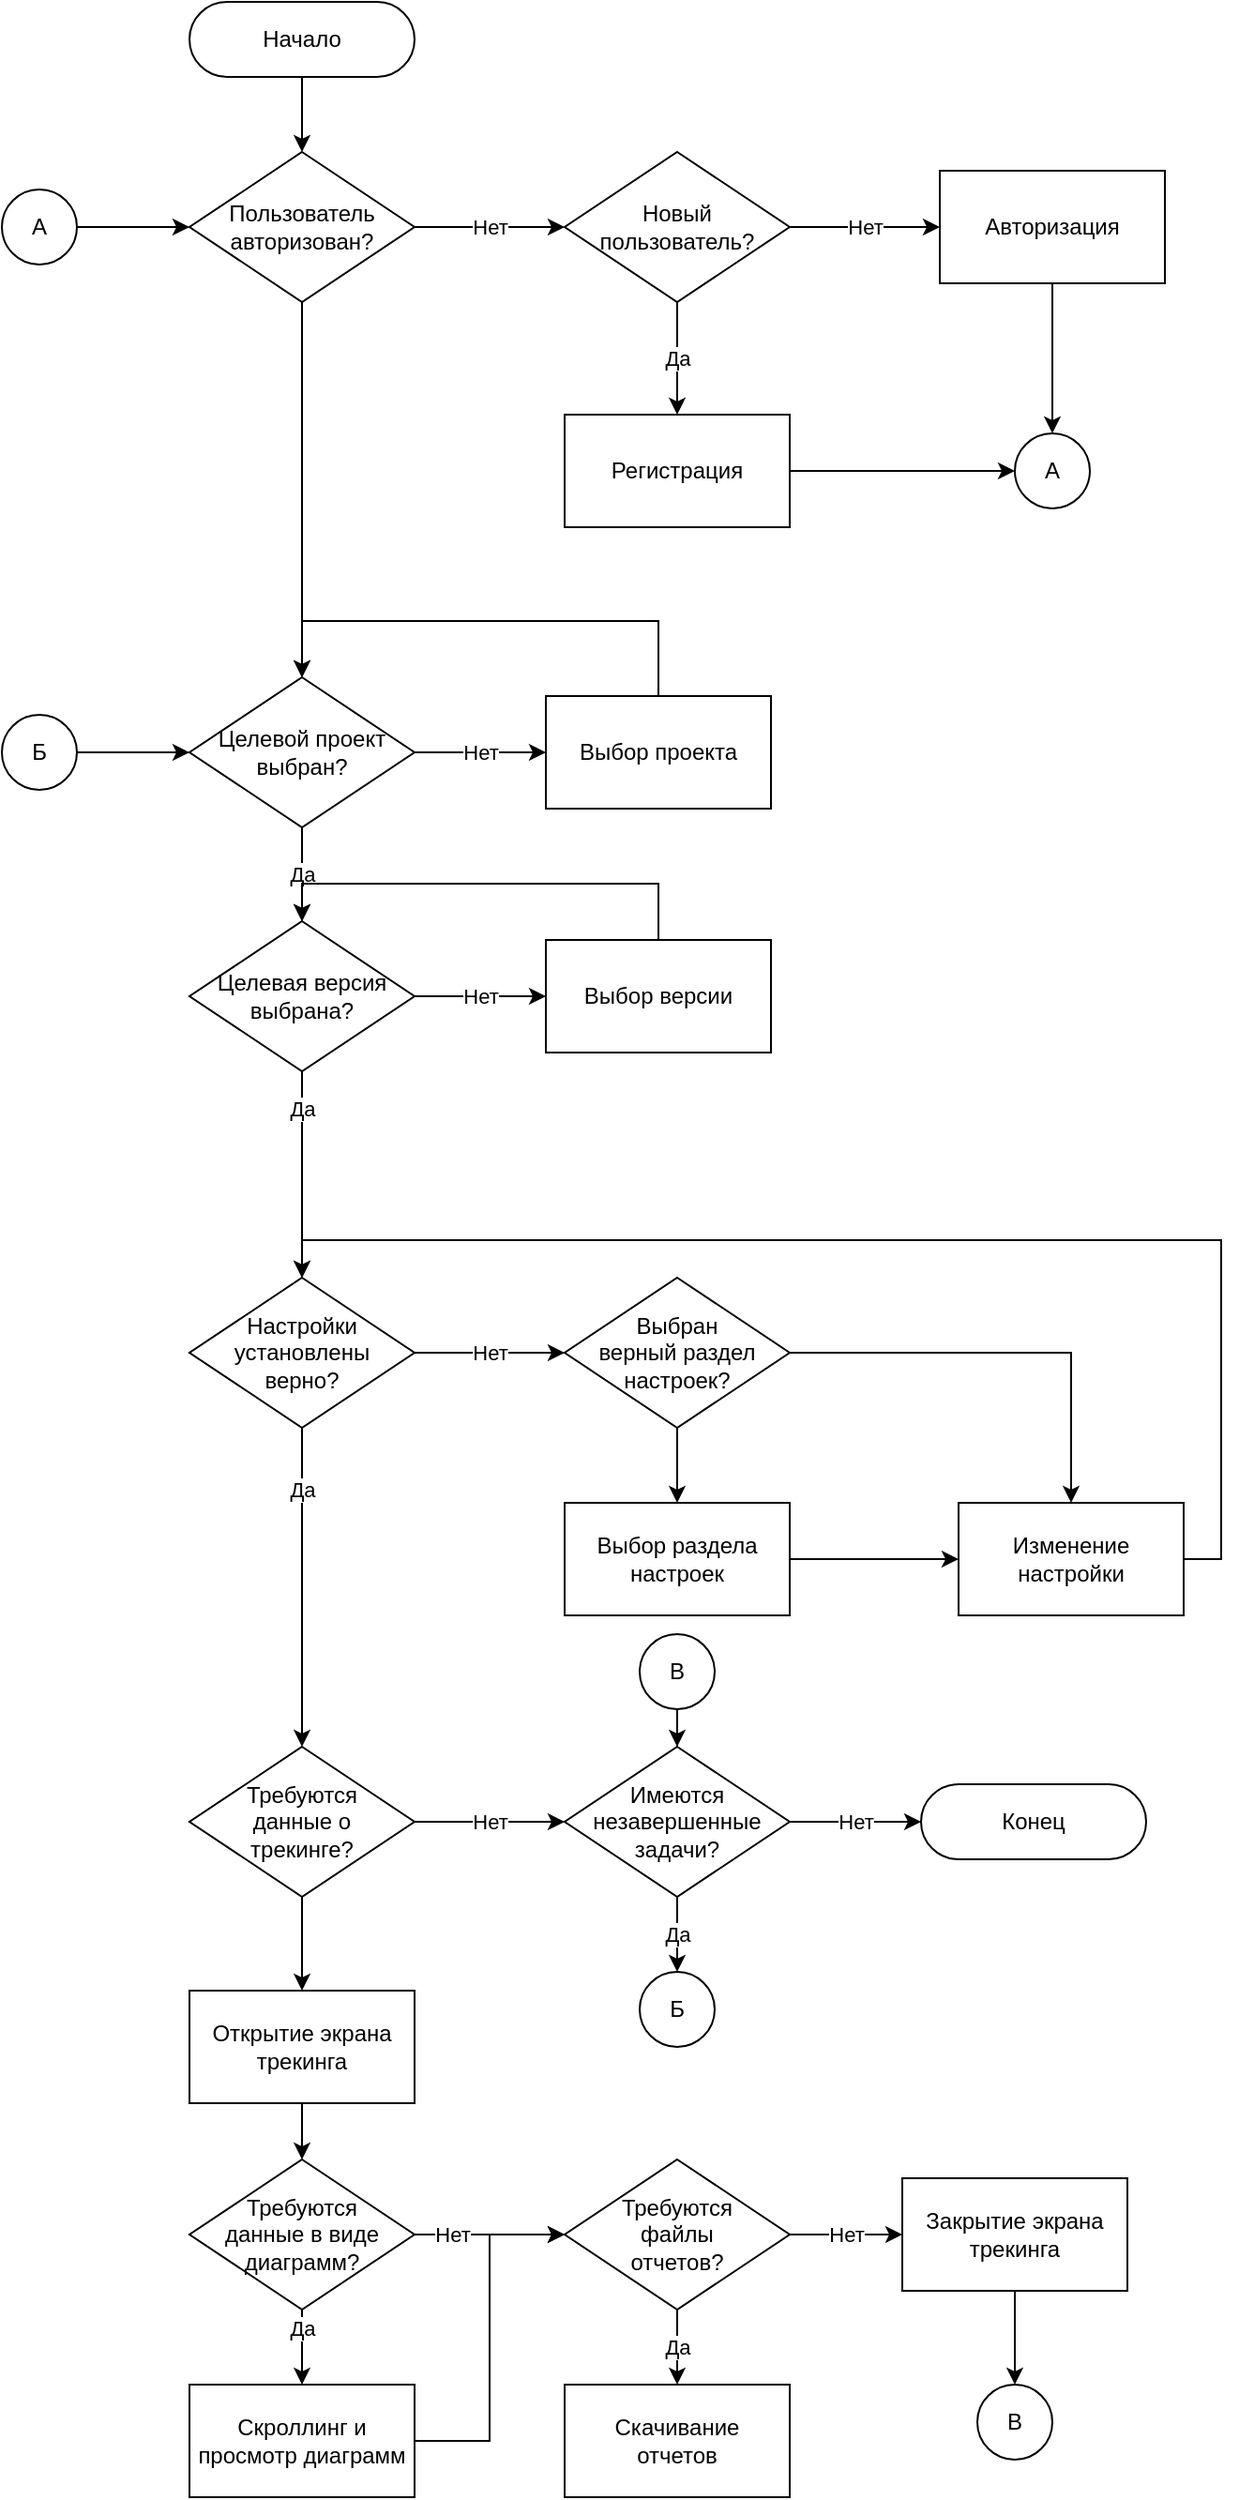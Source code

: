 <mxfile version="25.0.3">
  <diagram name="Страница — 1" id="1AmGuX-M33beoDi-ly7P">
    <mxGraphModel dx="1272" dy="744" grid="1" gridSize="10" guides="1" tooltips="1" connect="1" arrows="1" fold="1" page="1" pageScale="1" pageWidth="827" pageHeight="1169" math="0" shadow="0">
      <root>
        <mxCell id="0" />
        <mxCell id="1" parent="0" />
        <mxCell id="b-_eJdSejZDmNtvs8TMw-5" style="edgeStyle=orthogonalEdgeStyle;rounded=0;orthogonalLoop=1;jettySize=auto;html=1;" edge="1" parent="1" source="b-_eJdSejZDmNtvs8TMw-1" target="b-_eJdSejZDmNtvs8TMw-2">
          <mxGeometry relative="1" as="geometry" />
        </mxCell>
        <mxCell id="b-_eJdSejZDmNtvs8TMw-1" value="Начало" style="rounded=1;whiteSpace=wrap;html=1;arcSize=50;" vertex="1" parent="1">
          <mxGeometry x="240" y="120" width="120" height="40" as="geometry" />
        </mxCell>
        <mxCell id="b-_eJdSejZDmNtvs8TMw-4" value="Нет" style="edgeStyle=orthogonalEdgeStyle;rounded=0;orthogonalLoop=1;jettySize=auto;html=1;" edge="1" parent="1" source="b-_eJdSejZDmNtvs8TMw-2" target="b-_eJdSejZDmNtvs8TMw-3">
          <mxGeometry relative="1" as="geometry" />
        </mxCell>
        <mxCell id="b-_eJdSejZDmNtvs8TMw-17" style="edgeStyle=orthogonalEdgeStyle;rounded=0;orthogonalLoop=1;jettySize=auto;html=1;" edge="1" parent="1" source="b-_eJdSejZDmNtvs8TMw-2" target="b-_eJdSejZDmNtvs8TMw-16">
          <mxGeometry relative="1" as="geometry" />
        </mxCell>
        <mxCell id="b-_eJdSejZDmNtvs8TMw-2" value="Пользователь авторизован?" style="rhombus;whiteSpace=wrap;html=1;" vertex="1" parent="1">
          <mxGeometry x="240" y="200" width="120" height="80" as="geometry" />
        </mxCell>
        <mxCell id="b-_eJdSejZDmNtvs8TMw-7" value="Нет" style="edgeStyle=orthogonalEdgeStyle;rounded=0;orthogonalLoop=1;jettySize=auto;html=1;" edge="1" parent="1" source="b-_eJdSejZDmNtvs8TMw-3" target="b-_eJdSejZDmNtvs8TMw-6">
          <mxGeometry relative="1" as="geometry" />
        </mxCell>
        <mxCell id="b-_eJdSejZDmNtvs8TMw-9" value="Да" style="edgeStyle=orthogonalEdgeStyle;rounded=0;orthogonalLoop=1;jettySize=auto;html=1;" edge="1" parent="1" source="b-_eJdSejZDmNtvs8TMw-3" target="b-_eJdSejZDmNtvs8TMw-8">
          <mxGeometry relative="1" as="geometry" />
        </mxCell>
        <mxCell id="b-_eJdSejZDmNtvs8TMw-3" value="Новый пользователь?" style="rhombus;whiteSpace=wrap;html=1;" vertex="1" parent="1">
          <mxGeometry x="440" y="200" width="120" height="80" as="geometry" />
        </mxCell>
        <mxCell id="b-_eJdSejZDmNtvs8TMw-14" style="edgeStyle=orthogonalEdgeStyle;rounded=0;orthogonalLoop=1;jettySize=auto;html=1;entryX=0.5;entryY=0;entryDx=0;entryDy=0;" edge="1" parent="1" source="b-_eJdSejZDmNtvs8TMw-6" target="b-_eJdSejZDmNtvs8TMw-10">
          <mxGeometry relative="1" as="geometry" />
        </mxCell>
        <mxCell id="b-_eJdSejZDmNtvs8TMw-6" value="Авторизация" style="rounded=0;whiteSpace=wrap;html=1;" vertex="1" parent="1">
          <mxGeometry x="640" y="210" width="120" height="60" as="geometry" />
        </mxCell>
        <mxCell id="b-_eJdSejZDmNtvs8TMw-11" value="" style="edgeStyle=orthogonalEdgeStyle;rounded=0;orthogonalLoop=1;jettySize=auto;html=1;" edge="1" parent="1" source="b-_eJdSejZDmNtvs8TMw-8" target="b-_eJdSejZDmNtvs8TMw-10">
          <mxGeometry relative="1" as="geometry" />
        </mxCell>
        <mxCell id="b-_eJdSejZDmNtvs8TMw-8" value="Регистрация" style="rounded=0;whiteSpace=wrap;html=1;" vertex="1" parent="1">
          <mxGeometry x="440" y="340" width="120" height="60" as="geometry" />
        </mxCell>
        <mxCell id="b-_eJdSejZDmNtvs8TMw-10" value="А" style="ellipse;whiteSpace=wrap;html=1;rounded=0;" vertex="1" parent="1">
          <mxGeometry x="680" y="350" width="40" height="40" as="geometry" />
        </mxCell>
        <mxCell id="b-_eJdSejZDmNtvs8TMw-13" style="edgeStyle=orthogonalEdgeStyle;rounded=0;orthogonalLoop=1;jettySize=auto;html=1;" edge="1" parent="1" source="b-_eJdSejZDmNtvs8TMw-12" target="b-_eJdSejZDmNtvs8TMw-2">
          <mxGeometry relative="1" as="geometry" />
        </mxCell>
        <mxCell id="b-_eJdSejZDmNtvs8TMw-12" value="А" style="ellipse;whiteSpace=wrap;html=1;rounded=0;" vertex="1" parent="1">
          <mxGeometry x="140" y="220" width="40" height="40" as="geometry" />
        </mxCell>
        <mxCell id="b-_eJdSejZDmNtvs8TMw-19" value="Нет" style="edgeStyle=orthogonalEdgeStyle;rounded=0;orthogonalLoop=1;jettySize=auto;html=1;" edge="1" parent="1" source="b-_eJdSejZDmNtvs8TMw-16" target="b-_eJdSejZDmNtvs8TMw-18">
          <mxGeometry relative="1" as="geometry" />
        </mxCell>
        <mxCell id="b-_eJdSejZDmNtvs8TMw-23" value="Да" style="edgeStyle=orthogonalEdgeStyle;rounded=0;orthogonalLoop=1;jettySize=auto;html=1;" edge="1" parent="1" source="b-_eJdSejZDmNtvs8TMw-16" target="b-_eJdSejZDmNtvs8TMw-22">
          <mxGeometry relative="1" as="geometry" />
        </mxCell>
        <mxCell id="b-_eJdSejZDmNtvs8TMw-16" value="Целевой проект выбран?" style="rhombus;whiteSpace=wrap;html=1;" vertex="1" parent="1">
          <mxGeometry x="240" y="480" width="120" height="80" as="geometry" />
        </mxCell>
        <mxCell id="b-_eJdSejZDmNtvs8TMw-20" style="edgeStyle=orthogonalEdgeStyle;rounded=0;orthogonalLoop=1;jettySize=auto;html=1;entryX=0.5;entryY=0;entryDx=0;entryDy=0;" edge="1" parent="1" source="b-_eJdSejZDmNtvs8TMw-18" target="b-_eJdSejZDmNtvs8TMw-16">
          <mxGeometry relative="1" as="geometry">
            <Array as="points">
              <mxPoint x="490" y="450" />
              <mxPoint x="300" y="450" />
            </Array>
          </mxGeometry>
        </mxCell>
        <mxCell id="b-_eJdSejZDmNtvs8TMw-18" value="Выбор проекта" style="rounded=0;whiteSpace=wrap;html=1;" vertex="1" parent="1">
          <mxGeometry x="430" y="490" width="120" height="60" as="geometry" />
        </mxCell>
        <mxCell id="b-_eJdSejZDmNtvs8TMw-25" value="Нет" style="edgeStyle=orthogonalEdgeStyle;rounded=0;orthogonalLoop=1;jettySize=auto;html=1;" edge="1" parent="1" source="b-_eJdSejZDmNtvs8TMw-22" target="b-_eJdSejZDmNtvs8TMw-24">
          <mxGeometry relative="1" as="geometry" />
        </mxCell>
        <mxCell id="b-_eJdSejZDmNtvs8TMw-28" value="Да" style="edgeStyle=orthogonalEdgeStyle;rounded=0;orthogonalLoop=1;jettySize=auto;html=1;" edge="1" parent="1" source="b-_eJdSejZDmNtvs8TMw-22" target="b-_eJdSejZDmNtvs8TMw-27">
          <mxGeometry x="-0.636" relative="1" as="geometry">
            <mxPoint as="offset" />
          </mxGeometry>
        </mxCell>
        <mxCell id="b-_eJdSejZDmNtvs8TMw-22" value="Целевая версия выбрана?" style="rhombus;whiteSpace=wrap;html=1;" vertex="1" parent="1">
          <mxGeometry x="240" y="610" width="120" height="80" as="geometry" />
        </mxCell>
        <mxCell id="b-_eJdSejZDmNtvs8TMw-26" style="edgeStyle=orthogonalEdgeStyle;rounded=0;orthogonalLoop=1;jettySize=auto;html=1;entryX=0.5;entryY=0;entryDx=0;entryDy=0;" edge="1" parent="1" source="b-_eJdSejZDmNtvs8TMw-24" target="b-_eJdSejZDmNtvs8TMw-22">
          <mxGeometry relative="1" as="geometry">
            <Array as="points">
              <mxPoint x="490" y="590" />
              <mxPoint x="300" y="590" />
            </Array>
          </mxGeometry>
        </mxCell>
        <mxCell id="b-_eJdSejZDmNtvs8TMw-24" value="Выбор версии" style="rounded=0;whiteSpace=wrap;html=1;" vertex="1" parent="1">
          <mxGeometry x="430" y="620" width="120" height="60" as="geometry" />
        </mxCell>
        <mxCell id="b-_eJdSejZDmNtvs8TMw-34" value="Нет" style="edgeStyle=orthogonalEdgeStyle;rounded=0;orthogonalLoop=1;jettySize=auto;html=1;" edge="1" parent="1" source="b-_eJdSejZDmNtvs8TMw-27" target="b-_eJdSejZDmNtvs8TMw-33">
          <mxGeometry relative="1" as="geometry" />
        </mxCell>
        <mxCell id="b-_eJdSejZDmNtvs8TMw-43" value="Да" style="edgeStyle=orthogonalEdgeStyle;rounded=0;orthogonalLoop=1;jettySize=auto;html=1;" edge="1" parent="1" source="b-_eJdSejZDmNtvs8TMw-27" target="b-_eJdSejZDmNtvs8TMw-42">
          <mxGeometry x="-0.6" relative="1" as="geometry">
            <mxPoint y="-1" as="offset" />
          </mxGeometry>
        </mxCell>
        <mxCell id="b-_eJdSejZDmNtvs8TMw-27" value="Настройки установлены&lt;div&gt;верно?&lt;/div&gt;" style="rhombus;whiteSpace=wrap;html=1;" vertex="1" parent="1">
          <mxGeometry x="240" y="800" width="120" height="80" as="geometry" />
        </mxCell>
        <mxCell id="b-_eJdSejZDmNtvs8TMw-36" value="" style="edgeStyle=orthogonalEdgeStyle;rounded=0;orthogonalLoop=1;jettySize=auto;html=1;" edge="1" parent="1" source="b-_eJdSejZDmNtvs8TMw-33" target="b-_eJdSejZDmNtvs8TMw-35">
          <mxGeometry relative="1" as="geometry" />
        </mxCell>
        <mxCell id="b-_eJdSejZDmNtvs8TMw-38" value="" style="edgeStyle=orthogonalEdgeStyle;rounded=0;orthogonalLoop=1;jettySize=auto;html=1;" edge="1" parent="1" source="b-_eJdSejZDmNtvs8TMw-33" target="b-_eJdSejZDmNtvs8TMw-37">
          <mxGeometry relative="1" as="geometry" />
        </mxCell>
        <mxCell id="b-_eJdSejZDmNtvs8TMw-33" value="Выбран&lt;div&gt;верный раздел&lt;div&gt;настроек?&lt;/div&gt;&lt;/div&gt;" style="rhombus;whiteSpace=wrap;html=1;" vertex="1" parent="1">
          <mxGeometry x="440" y="800" width="120" height="80" as="geometry" />
        </mxCell>
        <mxCell id="b-_eJdSejZDmNtvs8TMw-41" style="edgeStyle=orthogonalEdgeStyle;rounded=0;orthogonalLoop=1;jettySize=auto;html=1;entryX=0.5;entryY=0;entryDx=0;entryDy=0;" edge="1" parent="1" source="b-_eJdSejZDmNtvs8TMw-35" target="b-_eJdSejZDmNtvs8TMw-27">
          <mxGeometry relative="1" as="geometry">
            <Array as="points">
              <mxPoint x="790" y="950" />
              <mxPoint x="790" y="780" />
              <mxPoint x="300" y="780" />
            </Array>
          </mxGeometry>
        </mxCell>
        <mxCell id="b-_eJdSejZDmNtvs8TMw-35" value="Изменение настройки" style="whiteSpace=wrap;html=1;" vertex="1" parent="1">
          <mxGeometry x="650" y="920" width="120" height="60" as="geometry" />
        </mxCell>
        <mxCell id="b-_eJdSejZDmNtvs8TMw-39" style="edgeStyle=orthogonalEdgeStyle;rounded=0;orthogonalLoop=1;jettySize=auto;html=1;" edge="1" parent="1" source="b-_eJdSejZDmNtvs8TMw-37" target="b-_eJdSejZDmNtvs8TMw-35">
          <mxGeometry relative="1" as="geometry" />
        </mxCell>
        <mxCell id="b-_eJdSejZDmNtvs8TMw-37" value="Выбор раздела настроек" style="whiteSpace=wrap;html=1;" vertex="1" parent="1">
          <mxGeometry x="440" y="920" width="120" height="60" as="geometry" />
        </mxCell>
        <mxCell id="b-_eJdSejZDmNtvs8TMw-49" value="Нет" style="edgeStyle=orthogonalEdgeStyle;rounded=0;orthogonalLoop=1;jettySize=auto;html=1;" edge="1" parent="1" source="b-_eJdSejZDmNtvs8TMw-42" target="b-_eJdSejZDmNtvs8TMw-48">
          <mxGeometry relative="1" as="geometry" />
        </mxCell>
        <mxCell id="b-_eJdSejZDmNtvs8TMw-55" style="edgeStyle=orthogonalEdgeStyle;rounded=0;orthogonalLoop=1;jettySize=auto;html=1;" edge="1" parent="1" source="b-_eJdSejZDmNtvs8TMw-42" target="b-_eJdSejZDmNtvs8TMw-54">
          <mxGeometry relative="1" as="geometry" />
        </mxCell>
        <mxCell id="b-_eJdSejZDmNtvs8TMw-42" value="Требуются&lt;div&gt;данные о&lt;/div&gt;&lt;div&gt;трекинге?&lt;/div&gt;" style="rhombus;whiteSpace=wrap;html=1;" vertex="1" parent="1">
          <mxGeometry x="240" y="1050" width="120" height="80" as="geometry" />
        </mxCell>
        <mxCell id="b-_eJdSejZDmNtvs8TMw-45" style="edgeStyle=orthogonalEdgeStyle;rounded=0;orthogonalLoop=1;jettySize=auto;html=1;" edge="1" parent="1" source="b-_eJdSejZDmNtvs8TMw-44" target="b-_eJdSejZDmNtvs8TMw-16">
          <mxGeometry relative="1" as="geometry" />
        </mxCell>
        <mxCell id="b-_eJdSejZDmNtvs8TMw-44" value="Б" style="ellipse;whiteSpace=wrap;html=1;rounded=0;" vertex="1" parent="1">
          <mxGeometry x="140" y="500" width="40" height="40" as="geometry" />
        </mxCell>
        <mxCell id="b-_eJdSejZDmNtvs8TMw-51" value="Нет" style="edgeStyle=orthogonalEdgeStyle;rounded=0;orthogonalLoop=1;jettySize=auto;html=1;entryX=0;entryY=0.5;entryDx=0;entryDy=0;" edge="1" parent="1" source="b-_eJdSejZDmNtvs8TMw-48" target="b-_eJdSejZDmNtvs8TMw-50">
          <mxGeometry relative="1" as="geometry" />
        </mxCell>
        <mxCell id="b-_eJdSejZDmNtvs8TMw-53" value="Да" style="edgeStyle=orthogonalEdgeStyle;rounded=0;orthogonalLoop=1;jettySize=auto;html=1;" edge="1" parent="1" source="b-_eJdSejZDmNtvs8TMw-48" target="b-_eJdSejZDmNtvs8TMw-52">
          <mxGeometry relative="1" as="geometry" />
        </mxCell>
        <mxCell id="b-_eJdSejZDmNtvs8TMw-48" value="Имеются незавершенные задачи?" style="rhombus;whiteSpace=wrap;html=1;" vertex="1" parent="1">
          <mxGeometry x="440" y="1050" width="120" height="80" as="geometry" />
        </mxCell>
        <mxCell id="b-_eJdSejZDmNtvs8TMw-50" value="Конец" style="rounded=1;whiteSpace=wrap;html=1;arcSize=50;" vertex="1" parent="1">
          <mxGeometry x="630" y="1070" width="120" height="40" as="geometry" />
        </mxCell>
        <mxCell id="b-_eJdSejZDmNtvs8TMw-52" value="Б" style="ellipse;whiteSpace=wrap;html=1;rounded=0;" vertex="1" parent="1">
          <mxGeometry x="480" y="1170" width="40" height="40" as="geometry" />
        </mxCell>
        <mxCell id="b-_eJdSejZDmNtvs8TMw-57" style="edgeStyle=orthogonalEdgeStyle;rounded=0;orthogonalLoop=1;jettySize=auto;html=1;" edge="1" parent="1" source="b-_eJdSejZDmNtvs8TMw-54" target="b-_eJdSejZDmNtvs8TMw-56">
          <mxGeometry relative="1" as="geometry" />
        </mxCell>
        <mxCell id="b-_eJdSejZDmNtvs8TMw-54" value="Открытие экрана трекинга" style="whiteSpace=wrap;html=1;" vertex="1" parent="1">
          <mxGeometry x="240" y="1180" width="120" height="60" as="geometry" />
        </mxCell>
        <mxCell id="b-_eJdSejZDmNtvs8TMw-59" value="Да" style="edgeStyle=orthogonalEdgeStyle;rounded=0;orthogonalLoop=1;jettySize=auto;html=1;" edge="1" parent="1" source="b-_eJdSejZDmNtvs8TMw-56" target="b-_eJdSejZDmNtvs8TMw-58">
          <mxGeometry x="-0.5" relative="1" as="geometry">
            <mxPoint as="offset" />
          </mxGeometry>
        </mxCell>
        <mxCell id="b-_eJdSejZDmNtvs8TMw-63" value="Нет" style="edgeStyle=orthogonalEdgeStyle;rounded=0;orthogonalLoop=1;jettySize=auto;html=1;" edge="1" parent="1" source="b-_eJdSejZDmNtvs8TMw-56" target="b-_eJdSejZDmNtvs8TMw-62">
          <mxGeometry x="-0.5" relative="1" as="geometry">
            <mxPoint as="offset" />
          </mxGeometry>
        </mxCell>
        <mxCell id="b-_eJdSejZDmNtvs8TMw-56" value="Требуются&lt;div&gt;данные в виде диаграмм?&lt;/div&gt;" style="rhombus;whiteSpace=wrap;html=1;" vertex="1" parent="1">
          <mxGeometry x="240" y="1270" width="120" height="80" as="geometry" />
        </mxCell>
        <mxCell id="b-_eJdSejZDmNtvs8TMw-65" style="edgeStyle=orthogonalEdgeStyle;rounded=0;orthogonalLoop=1;jettySize=auto;html=1;entryX=0;entryY=0.5;entryDx=0;entryDy=0;" edge="1" parent="1" source="b-_eJdSejZDmNtvs8TMw-58" target="b-_eJdSejZDmNtvs8TMw-62">
          <mxGeometry relative="1" as="geometry" />
        </mxCell>
        <mxCell id="b-_eJdSejZDmNtvs8TMw-58" value="Скроллинг и просмотр диаграмм" style="whiteSpace=wrap;html=1;" vertex="1" parent="1">
          <mxGeometry x="240" y="1390" width="120" height="60" as="geometry" />
        </mxCell>
        <mxCell id="b-_eJdSejZDmNtvs8TMw-66" value="Да" style="edgeStyle=orthogonalEdgeStyle;rounded=0;orthogonalLoop=1;jettySize=auto;html=1;" edge="1" parent="1" source="b-_eJdSejZDmNtvs8TMw-62" target="b-_eJdSejZDmNtvs8TMw-64">
          <mxGeometry relative="1" as="geometry" />
        </mxCell>
        <mxCell id="b-_eJdSejZDmNtvs8TMw-70" value="Нет" style="edgeStyle=orthogonalEdgeStyle;rounded=0;orthogonalLoop=1;jettySize=auto;html=1;" edge="1" parent="1" source="b-_eJdSejZDmNtvs8TMw-62" target="b-_eJdSejZDmNtvs8TMw-69">
          <mxGeometry relative="1" as="geometry" />
        </mxCell>
        <mxCell id="b-_eJdSejZDmNtvs8TMw-62" value="Требуются&lt;div&gt;файлы&lt;/div&gt;&lt;div&gt;отчетов?&lt;/div&gt;" style="rhombus;whiteSpace=wrap;html=1;" vertex="1" parent="1">
          <mxGeometry x="440" y="1270" width="120" height="80" as="geometry" />
        </mxCell>
        <mxCell id="b-_eJdSejZDmNtvs8TMw-64" value="Скачивание&lt;div&gt;отчетов&lt;/div&gt;" style="whiteSpace=wrap;html=1;" vertex="1" parent="1">
          <mxGeometry x="440" y="1390" width="120" height="60" as="geometry" />
        </mxCell>
        <mxCell id="b-_eJdSejZDmNtvs8TMw-72" style="edgeStyle=orthogonalEdgeStyle;rounded=0;orthogonalLoop=1;jettySize=auto;html=1;" edge="1" parent="1" source="b-_eJdSejZDmNtvs8TMw-69" target="b-_eJdSejZDmNtvs8TMw-71">
          <mxGeometry relative="1" as="geometry" />
        </mxCell>
        <mxCell id="b-_eJdSejZDmNtvs8TMw-69" value="Закрытие экрана трекинга" style="whiteSpace=wrap;html=1;" vertex="1" parent="1">
          <mxGeometry x="620" y="1280" width="120" height="60" as="geometry" />
        </mxCell>
        <mxCell id="b-_eJdSejZDmNtvs8TMw-71" value="В" style="ellipse;whiteSpace=wrap;html=1;rounded=0;" vertex="1" parent="1">
          <mxGeometry x="660" y="1390" width="40" height="40" as="geometry" />
        </mxCell>
        <mxCell id="b-_eJdSejZDmNtvs8TMw-74" style="edgeStyle=orthogonalEdgeStyle;rounded=0;orthogonalLoop=1;jettySize=auto;html=1;" edge="1" parent="1" source="b-_eJdSejZDmNtvs8TMw-73" target="b-_eJdSejZDmNtvs8TMw-48">
          <mxGeometry relative="1" as="geometry" />
        </mxCell>
        <mxCell id="b-_eJdSejZDmNtvs8TMw-73" value="В" style="ellipse;whiteSpace=wrap;html=1;rounded=0;" vertex="1" parent="1">
          <mxGeometry x="480" y="990" width="40" height="40" as="geometry" />
        </mxCell>
      </root>
    </mxGraphModel>
  </diagram>
</mxfile>
